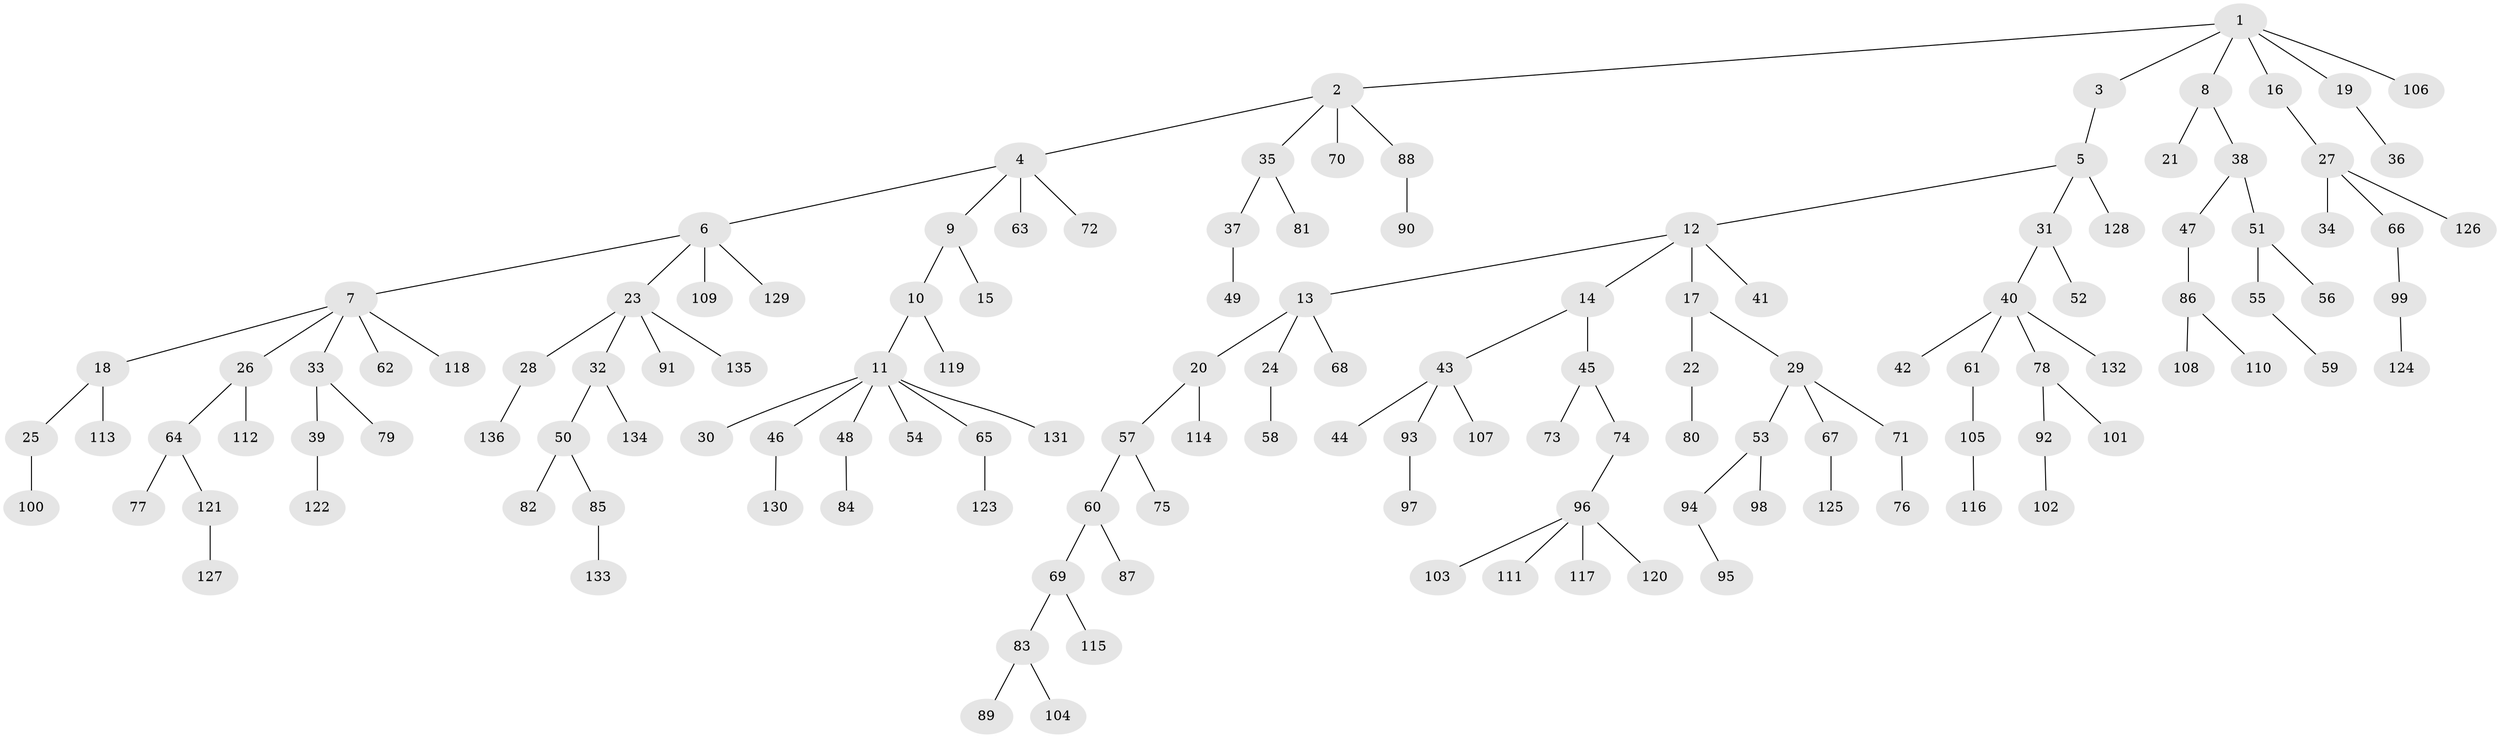 // Generated by graph-tools (version 1.1) at 2025/26/03/09/25 03:26:26]
// undirected, 136 vertices, 135 edges
graph export_dot {
graph [start="1"]
  node [color=gray90,style=filled];
  1;
  2;
  3;
  4;
  5;
  6;
  7;
  8;
  9;
  10;
  11;
  12;
  13;
  14;
  15;
  16;
  17;
  18;
  19;
  20;
  21;
  22;
  23;
  24;
  25;
  26;
  27;
  28;
  29;
  30;
  31;
  32;
  33;
  34;
  35;
  36;
  37;
  38;
  39;
  40;
  41;
  42;
  43;
  44;
  45;
  46;
  47;
  48;
  49;
  50;
  51;
  52;
  53;
  54;
  55;
  56;
  57;
  58;
  59;
  60;
  61;
  62;
  63;
  64;
  65;
  66;
  67;
  68;
  69;
  70;
  71;
  72;
  73;
  74;
  75;
  76;
  77;
  78;
  79;
  80;
  81;
  82;
  83;
  84;
  85;
  86;
  87;
  88;
  89;
  90;
  91;
  92;
  93;
  94;
  95;
  96;
  97;
  98;
  99;
  100;
  101;
  102;
  103;
  104;
  105;
  106;
  107;
  108;
  109;
  110;
  111;
  112;
  113;
  114;
  115;
  116;
  117;
  118;
  119;
  120;
  121;
  122;
  123;
  124;
  125;
  126;
  127;
  128;
  129;
  130;
  131;
  132;
  133;
  134;
  135;
  136;
  1 -- 2;
  1 -- 3;
  1 -- 8;
  1 -- 16;
  1 -- 19;
  1 -- 106;
  2 -- 4;
  2 -- 35;
  2 -- 70;
  2 -- 88;
  3 -- 5;
  4 -- 6;
  4 -- 9;
  4 -- 63;
  4 -- 72;
  5 -- 12;
  5 -- 31;
  5 -- 128;
  6 -- 7;
  6 -- 23;
  6 -- 109;
  6 -- 129;
  7 -- 18;
  7 -- 26;
  7 -- 33;
  7 -- 62;
  7 -- 118;
  8 -- 21;
  8 -- 38;
  9 -- 10;
  9 -- 15;
  10 -- 11;
  10 -- 119;
  11 -- 30;
  11 -- 46;
  11 -- 48;
  11 -- 54;
  11 -- 65;
  11 -- 131;
  12 -- 13;
  12 -- 14;
  12 -- 17;
  12 -- 41;
  13 -- 20;
  13 -- 24;
  13 -- 68;
  14 -- 43;
  14 -- 45;
  16 -- 27;
  17 -- 22;
  17 -- 29;
  18 -- 25;
  18 -- 113;
  19 -- 36;
  20 -- 57;
  20 -- 114;
  22 -- 80;
  23 -- 28;
  23 -- 32;
  23 -- 91;
  23 -- 135;
  24 -- 58;
  25 -- 100;
  26 -- 64;
  26 -- 112;
  27 -- 34;
  27 -- 66;
  27 -- 126;
  28 -- 136;
  29 -- 53;
  29 -- 67;
  29 -- 71;
  31 -- 40;
  31 -- 52;
  32 -- 50;
  32 -- 134;
  33 -- 39;
  33 -- 79;
  35 -- 37;
  35 -- 81;
  37 -- 49;
  38 -- 47;
  38 -- 51;
  39 -- 122;
  40 -- 42;
  40 -- 61;
  40 -- 78;
  40 -- 132;
  43 -- 44;
  43 -- 93;
  43 -- 107;
  45 -- 73;
  45 -- 74;
  46 -- 130;
  47 -- 86;
  48 -- 84;
  50 -- 82;
  50 -- 85;
  51 -- 55;
  51 -- 56;
  53 -- 94;
  53 -- 98;
  55 -- 59;
  57 -- 60;
  57 -- 75;
  60 -- 69;
  60 -- 87;
  61 -- 105;
  64 -- 77;
  64 -- 121;
  65 -- 123;
  66 -- 99;
  67 -- 125;
  69 -- 83;
  69 -- 115;
  71 -- 76;
  74 -- 96;
  78 -- 92;
  78 -- 101;
  83 -- 89;
  83 -- 104;
  85 -- 133;
  86 -- 108;
  86 -- 110;
  88 -- 90;
  92 -- 102;
  93 -- 97;
  94 -- 95;
  96 -- 103;
  96 -- 111;
  96 -- 117;
  96 -- 120;
  99 -- 124;
  105 -- 116;
  121 -- 127;
}
